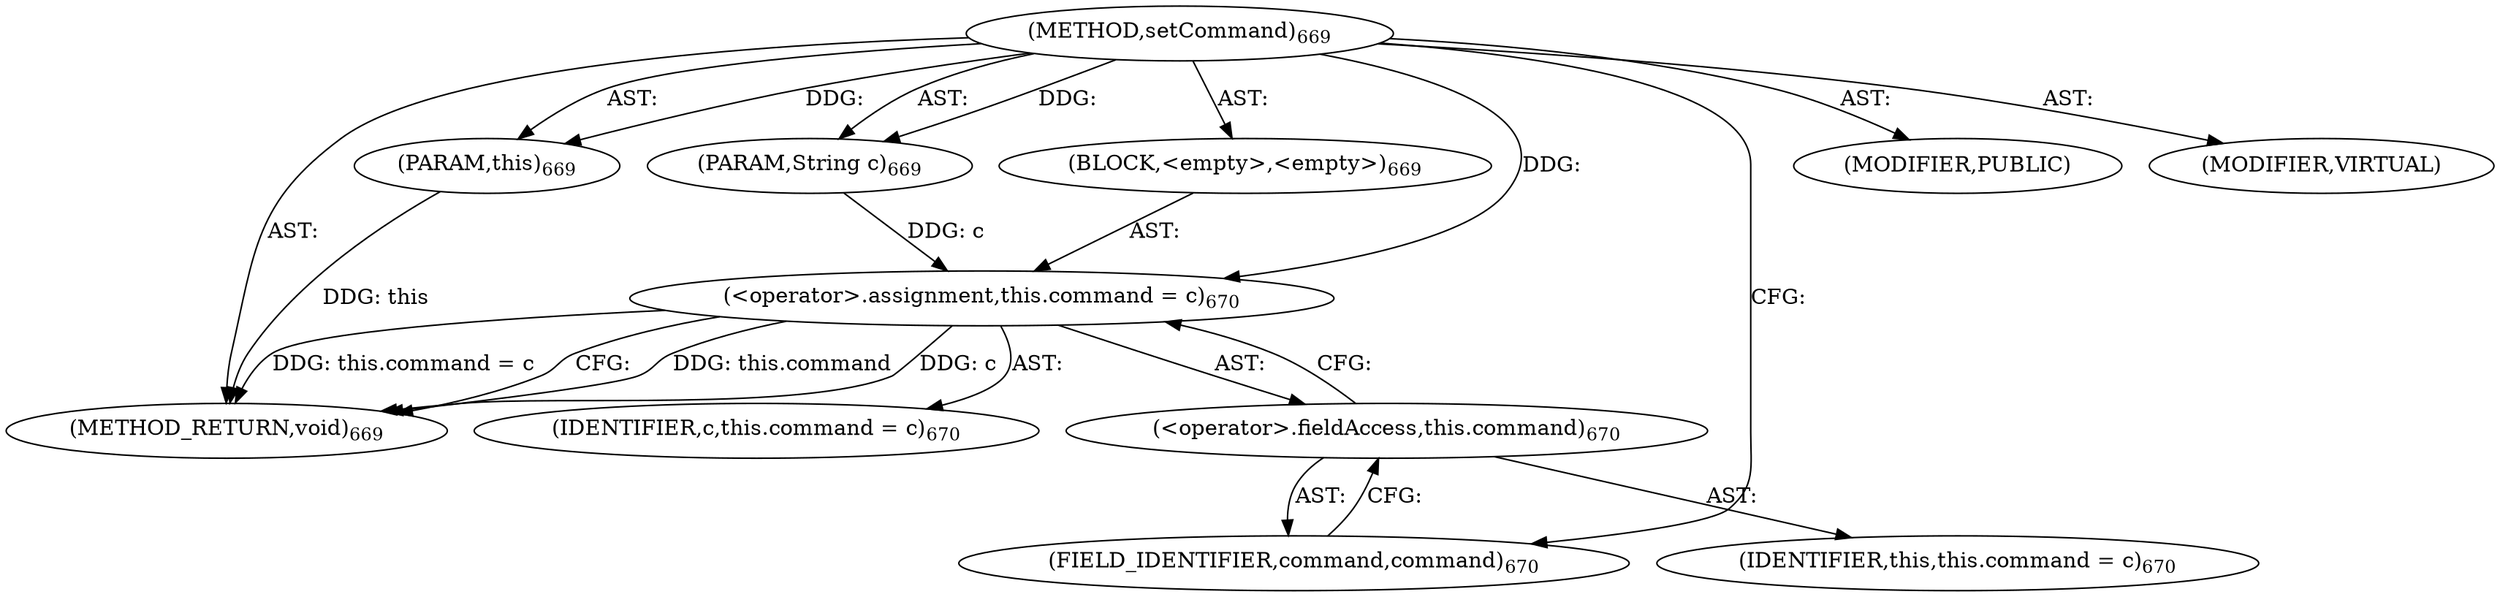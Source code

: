 digraph "setCommand" {  
"111669149722" [label = <(METHOD,setCommand)<SUB>669</SUB>> ]
"115964117015" [label = <(PARAM,this)<SUB>669</SUB>> ]
"115964117045" [label = <(PARAM,String c)<SUB>669</SUB>> ]
"25769803871" [label = <(BLOCK,&lt;empty&gt;,&lt;empty&gt;)<SUB>669</SUB>> ]
"30064771426" [label = <(&lt;operator&gt;.assignment,this.command = c)<SUB>670</SUB>> ]
"30064771427" [label = <(&lt;operator&gt;.fieldAccess,this.command)<SUB>670</SUB>> ]
"68719476797" [label = <(IDENTIFIER,this,this.command = c)<SUB>670</SUB>> ]
"55834574934" [label = <(FIELD_IDENTIFIER,command,command)<SUB>670</SUB>> ]
"68719477045" [label = <(IDENTIFIER,c,this.command = c)<SUB>670</SUB>> ]
"133143986254" [label = <(MODIFIER,PUBLIC)> ]
"133143986255" [label = <(MODIFIER,VIRTUAL)> ]
"128849018906" [label = <(METHOD_RETURN,void)<SUB>669</SUB>> ]
  "111669149722" -> "115964117015"  [ label = "AST: "] 
  "111669149722" -> "115964117045"  [ label = "AST: "] 
  "111669149722" -> "25769803871"  [ label = "AST: "] 
  "111669149722" -> "133143986254"  [ label = "AST: "] 
  "111669149722" -> "133143986255"  [ label = "AST: "] 
  "111669149722" -> "128849018906"  [ label = "AST: "] 
  "25769803871" -> "30064771426"  [ label = "AST: "] 
  "30064771426" -> "30064771427"  [ label = "AST: "] 
  "30064771426" -> "68719477045"  [ label = "AST: "] 
  "30064771427" -> "68719476797"  [ label = "AST: "] 
  "30064771427" -> "55834574934"  [ label = "AST: "] 
  "30064771426" -> "128849018906"  [ label = "CFG: "] 
  "30064771427" -> "30064771426"  [ label = "CFG: "] 
  "55834574934" -> "30064771427"  [ label = "CFG: "] 
  "111669149722" -> "55834574934"  [ label = "CFG: "] 
  "115964117015" -> "128849018906"  [ label = "DDG: this"] 
  "30064771426" -> "128849018906"  [ label = "DDG: this.command"] 
  "30064771426" -> "128849018906"  [ label = "DDG: c"] 
  "30064771426" -> "128849018906"  [ label = "DDG: this.command = c"] 
  "111669149722" -> "115964117015"  [ label = "DDG: "] 
  "111669149722" -> "115964117045"  [ label = "DDG: "] 
  "115964117045" -> "30064771426"  [ label = "DDG: c"] 
  "111669149722" -> "30064771426"  [ label = "DDG: "] 
}
